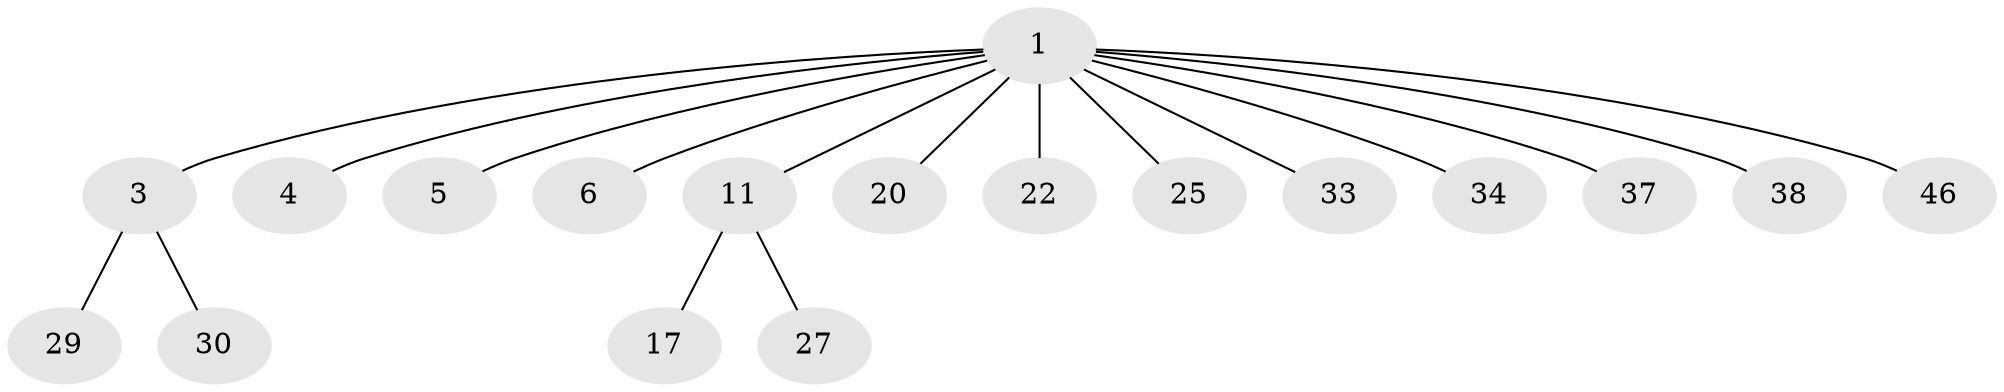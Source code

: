 // original degree distribution, {5: 0.031746031746031744, 6: 0.031746031746031744, 4: 0.09523809523809523, 1: 0.5714285714285714, 3: 0.12698412698412698, 2: 0.14285714285714285}
// Generated by graph-tools (version 1.1) at 2025/19/03/04/25 18:19:14]
// undirected, 18 vertices, 17 edges
graph export_dot {
graph [start="1"]
  node [color=gray90,style=filled];
  1 [super="+2+8+61+43+7"];
  3 [super="+21+26+9"];
  4;
  5 [super="+15+52"];
  6;
  11 [super="+16+42+13"];
  17 [super="+18+48+19"];
  20 [super="+28"];
  22;
  25;
  27 [super="+32"];
  29;
  30 [super="+35+45"];
  33;
  34 [super="+39"];
  37;
  38;
  46;
  1 -- 3;
  1 -- 4;
  1 -- 5;
  1 -- 38;
  1 -- 6;
  1 -- 20;
  1 -- 22;
  1 -- 25;
  1 -- 11;
  1 -- 33;
  1 -- 34;
  1 -- 37;
  1 -- 46;
  3 -- 29;
  3 -- 30;
  11 -- 27;
  11 -- 17;
}
